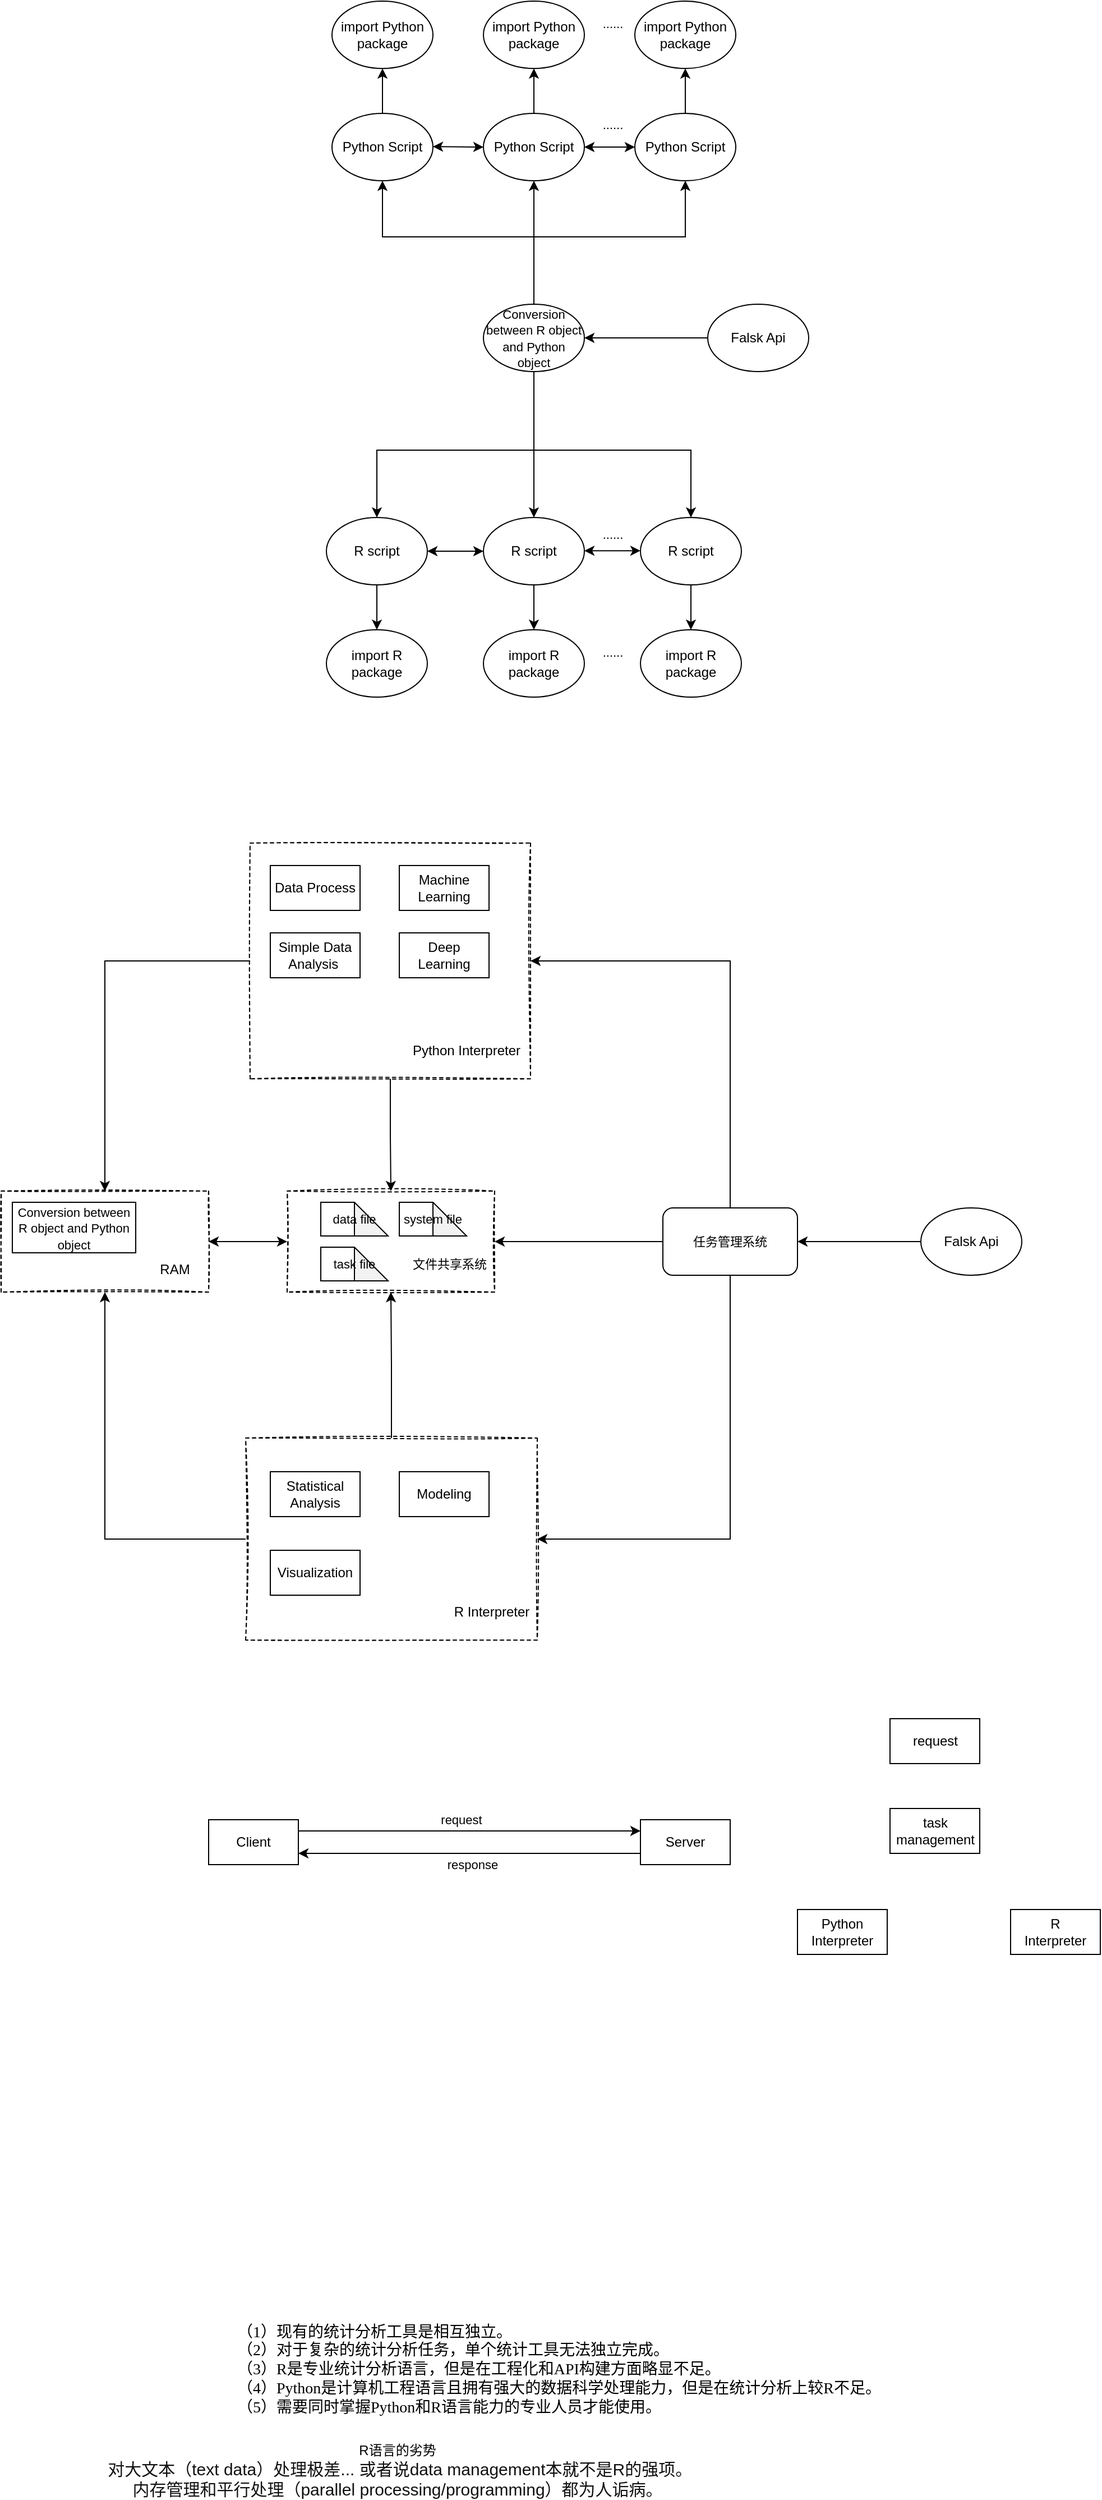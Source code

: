 <mxfile version="15.7.4" type="github">
  <diagram id="9PGFdiEvqBTwJTARn3xB" name="Page-1">
    <mxGraphModel dx="2253" dy="826" grid="1" gridSize="10" guides="1" tooltips="1" connect="1" arrows="1" fold="1" page="1" pageScale="1" pageWidth="827" pageHeight="1169" math="0" shadow="0">
      <root>
        <mxCell id="0" />
        <mxCell id="1" parent="0" />
        <mxCell id="rFfNKYTGEYVvxgkoe_vV-79" style="edgeStyle=orthogonalEdgeStyle;rounded=0;orthogonalLoop=1;jettySize=auto;html=1;entryX=0.5;entryY=0;entryDx=0;entryDy=0;fontSize=11;" parent="1" source="rFfNKYTGEYVvxgkoe_vV-1" target="rFfNKYTGEYVvxgkoe_vV-6" edge="1">
          <mxGeometry relative="1" as="geometry" />
        </mxCell>
        <mxCell id="rFfNKYTGEYVvxgkoe_vV-1" value="R script" style="ellipse;whiteSpace=wrap;html=1;" parent="1" vertex="1">
          <mxGeometry x="100" y="560" width="90" height="60" as="geometry" />
        </mxCell>
        <mxCell id="rFfNKYTGEYVvxgkoe_vV-80" style="edgeStyle=orthogonalEdgeStyle;rounded=0;orthogonalLoop=1;jettySize=auto;html=1;entryX=0.5;entryY=0;entryDx=0;entryDy=0;fontSize=11;" parent="1" source="rFfNKYTGEYVvxgkoe_vV-3" target="rFfNKYTGEYVvxgkoe_vV-8" edge="1">
          <mxGeometry relative="1" as="geometry" />
        </mxCell>
        <mxCell id="rFfNKYTGEYVvxgkoe_vV-3" value="R script" style="ellipse;whiteSpace=wrap;html=1;" parent="1" vertex="1">
          <mxGeometry x="240" y="560" width="90" height="60" as="geometry" />
        </mxCell>
        <mxCell id="rFfNKYTGEYVvxgkoe_vV-81" style="edgeStyle=orthogonalEdgeStyle;rounded=0;orthogonalLoop=1;jettySize=auto;html=1;entryX=0.5;entryY=0;entryDx=0;entryDy=0;fontSize=11;" parent="1" source="rFfNKYTGEYVvxgkoe_vV-4" target="rFfNKYTGEYVvxgkoe_vV-9" edge="1">
          <mxGeometry relative="1" as="geometry" />
        </mxCell>
        <mxCell id="rFfNKYTGEYVvxgkoe_vV-4" value="R script" style="ellipse;whiteSpace=wrap;html=1;" parent="1" vertex="1">
          <mxGeometry x="380" y="560" width="90" height="60" as="geometry" />
        </mxCell>
        <mxCell id="rFfNKYTGEYVvxgkoe_vV-85" style="edgeStyle=orthogonalEdgeStyle;rounded=0;orthogonalLoop=1;jettySize=auto;html=1;fontSize=11;entryX=0.5;entryY=1;entryDx=0;entryDy=0;" parent="1" source="rFfNKYTGEYVvxgkoe_vV-5" target="rFfNKYTGEYVvxgkoe_vV-24" edge="1">
          <mxGeometry relative="1" as="geometry">
            <mxPoint x="150" y="270" as="targetPoint" />
            <Array as="points">
              <mxPoint x="285" y="310" />
              <mxPoint x="150" y="310" />
            </Array>
          </mxGeometry>
        </mxCell>
        <mxCell id="rFfNKYTGEYVvxgkoe_vV-86" style="edgeStyle=orthogonalEdgeStyle;rounded=0;orthogonalLoop=1;jettySize=auto;html=1;entryX=0.5;entryY=1;entryDx=0;entryDy=0;fontSize=11;" parent="1" source="rFfNKYTGEYVvxgkoe_vV-5" target="rFfNKYTGEYVvxgkoe_vV-26" edge="1">
          <mxGeometry relative="1" as="geometry" />
        </mxCell>
        <mxCell id="rFfNKYTGEYVvxgkoe_vV-87" style="edgeStyle=orthogonalEdgeStyle;rounded=0;orthogonalLoop=1;jettySize=auto;html=1;fontSize=11;" parent="1" source="rFfNKYTGEYVvxgkoe_vV-5" target="rFfNKYTGEYVvxgkoe_vV-25" edge="1">
          <mxGeometry relative="1" as="geometry">
            <Array as="points">
              <mxPoint x="285" y="310" />
              <mxPoint x="420" y="310" />
            </Array>
          </mxGeometry>
        </mxCell>
        <mxCell id="rFfNKYTGEYVvxgkoe_vV-88" style="edgeStyle=orthogonalEdgeStyle;rounded=0;orthogonalLoop=1;jettySize=auto;html=1;fontSize=11;" parent="1" source="rFfNKYTGEYVvxgkoe_vV-5" target="rFfNKYTGEYVvxgkoe_vV-1" edge="1">
          <mxGeometry relative="1" as="geometry">
            <Array as="points">
              <mxPoint x="285" y="500" />
              <mxPoint x="145" y="500" />
            </Array>
          </mxGeometry>
        </mxCell>
        <mxCell id="rFfNKYTGEYVvxgkoe_vV-89" style="edgeStyle=orthogonalEdgeStyle;rounded=0;orthogonalLoop=1;jettySize=auto;html=1;entryX=0.5;entryY=0;entryDx=0;entryDy=0;fontSize=11;" parent="1" source="rFfNKYTGEYVvxgkoe_vV-5" target="rFfNKYTGEYVvxgkoe_vV-3" edge="1">
          <mxGeometry relative="1" as="geometry" />
        </mxCell>
        <mxCell id="rFfNKYTGEYVvxgkoe_vV-90" style="edgeStyle=orthogonalEdgeStyle;rounded=0;orthogonalLoop=1;jettySize=auto;html=1;entryX=0.5;entryY=0;entryDx=0;entryDy=0;fontSize=11;" parent="1" source="rFfNKYTGEYVvxgkoe_vV-5" target="rFfNKYTGEYVvxgkoe_vV-4" edge="1">
          <mxGeometry relative="1" as="geometry">
            <Array as="points">
              <mxPoint x="285" y="500" />
              <mxPoint x="425" y="500" />
            </Array>
          </mxGeometry>
        </mxCell>
        <mxCell id="rFfNKYTGEYVvxgkoe_vV-5" value="&lt;font style=&quot;font-size: 11px&quot;&gt;Conversion between R object and Python object&lt;/font&gt;" style="ellipse;whiteSpace=wrap;html=1;" parent="1" vertex="1">
          <mxGeometry x="240" y="370" width="90" height="60" as="geometry" />
        </mxCell>
        <mxCell id="rFfNKYTGEYVvxgkoe_vV-6" value="import R package" style="ellipse;whiteSpace=wrap;html=1;" parent="1" vertex="1">
          <mxGeometry x="100" y="660" width="90" height="60" as="geometry" />
        </mxCell>
        <mxCell id="rFfNKYTGEYVvxgkoe_vV-8" value="import R package" style="ellipse;whiteSpace=wrap;html=1;" parent="1" vertex="1">
          <mxGeometry x="240" y="660" width="90" height="60" as="geometry" />
        </mxCell>
        <mxCell id="rFfNKYTGEYVvxgkoe_vV-9" value="import R package" style="ellipse;whiteSpace=wrap;html=1;" parent="1" vertex="1">
          <mxGeometry x="380" y="660" width="90" height="60" as="geometry" />
        </mxCell>
        <mxCell id="rFfNKYTGEYVvxgkoe_vV-91" style="edgeStyle=orthogonalEdgeStyle;rounded=0;orthogonalLoop=1;jettySize=auto;html=1;entryX=1;entryY=0.5;entryDx=0;entryDy=0;fontSize=11;" parent="1" source="rFfNKYTGEYVvxgkoe_vV-18" target="rFfNKYTGEYVvxgkoe_vV-5" edge="1">
          <mxGeometry relative="1" as="geometry" />
        </mxCell>
        <mxCell id="rFfNKYTGEYVvxgkoe_vV-18" value="Falsk Api" style="ellipse;whiteSpace=wrap;html=1;" parent="1" vertex="1">
          <mxGeometry x="440" y="370" width="90" height="60" as="geometry" />
        </mxCell>
        <mxCell id="rFfNKYTGEYVvxgkoe_vV-82" style="edgeStyle=orthogonalEdgeStyle;rounded=0;orthogonalLoop=1;jettySize=auto;html=1;fontSize=11;" parent="1" source="rFfNKYTGEYVvxgkoe_vV-24" target="rFfNKYTGEYVvxgkoe_vV-75" edge="1">
          <mxGeometry relative="1" as="geometry" />
        </mxCell>
        <mxCell id="rFfNKYTGEYVvxgkoe_vV-24" value="Python Script" style="ellipse;whiteSpace=wrap;html=1;" parent="1" vertex="1">
          <mxGeometry x="105" y="200" width="90" height="60" as="geometry" />
        </mxCell>
        <mxCell id="rFfNKYTGEYVvxgkoe_vV-84" style="edgeStyle=orthogonalEdgeStyle;rounded=0;orthogonalLoop=1;jettySize=auto;html=1;fontSize=11;entryX=0.5;entryY=1;entryDx=0;entryDy=0;" parent="1" source="rFfNKYTGEYVvxgkoe_vV-25" target="rFfNKYTGEYVvxgkoe_vV-77" edge="1">
          <mxGeometry relative="1" as="geometry">
            <mxPoint x="420" y="170" as="targetPoint" />
          </mxGeometry>
        </mxCell>
        <mxCell id="rFfNKYTGEYVvxgkoe_vV-25" value="Python Script" style="ellipse;whiteSpace=wrap;html=1;" parent="1" vertex="1">
          <mxGeometry x="375" y="200" width="90" height="60" as="geometry" />
        </mxCell>
        <mxCell id="rFfNKYTGEYVvxgkoe_vV-83" value="" style="edgeStyle=orthogonalEdgeStyle;rounded=0;orthogonalLoop=1;jettySize=auto;html=1;fontSize=11;" parent="1" source="rFfNKYTGEYVvxgkoe_vV-26" target="rFfNKYTGEYVvxgkoe_vV-76" edge="1">
          <mxGeometry relative="1" as="geometry" />
        </mxCell>
        <mxCell id="rFfNKYTGEYVvxgkoe_vV-26" value="&lt;span&gt;Python Script&lt;/span&gt;" style="ellipse;whiteSpace=wrap;html=1;" parent="1" vertex="1">
          <mxGeometry x="240" y="200" width="90" height="60" as="geometry" />
        </mxCell>
        <mxCell id="rFfNKYTGEYVvxgkoe_vV-31" value="" style="endArrow=classic;startArrow=classic;html=1;rounded=0;fontSize=11;exitX=1;exitY=0.5;exitDx=0;exitDy=0;" parent="1" source="rFfNKYTGEYVvxgkoe_vV-1" target="rFfNKYTGEYVvxgkoe_vV-3" edge="1">
          <mxGeometry width="50" height="50" relative="1" as="geometry">
            <mxPoint x="210" y="730" as="sourcePoint" />
            <mxPoint x="260" y="680" as="targetPoint" />
          </mxGeometry>
        </mxCell>
        <mxCell id="rFfNKYTGEYVvxgkoe_vV-33" value="" style="endArrow=classic;startArrow=classic;html=1;rounded=0;fontSize=11;exitX=1;exitY=0.5;exitDx=0;exitDy=0;" parent="1" edge="1">
          <mxGeometry width="50" height="50" relative="1" as="geometry">
            <mxPoint x="330.0" y="589.58" as="sourcePoint" />
            <mxPoint x="380.0" y="589.58" as="targetPoint" />
          </mxGeometry>
        </mxCell>
        <mxCell id="rFfNKYTGEYVvxgkoe_vV-34" value="" style="endArrow=classic;startArrow=classic;html=1;rounded=0;fontSize=11;exitX=1;exitY=0.5;exitDx=0;exitDy=0;" parent="1" edge="1">
          <mxGeometry width="50" height="50" relative="1" as="geometry">
            <mxPoint x="195.0" y="229.58" as="sourcePoint" />
            <mxPoint x="240" y="230" as="targetPoint" />
          </mxGeometry>
        </mxCell>
        <mxCell id="rFfNKYTGEYVvxgkoe_vV-35" value="" style="endArrow=classic;startArrow=classic;html=1;rounded=0;fontSize=11;exitX=1;exitY=0.5;exitDx=0;exitDy=0;" parent="1" source="rFfNKYTGEYVvxgkoe_vV-26" target="rFfNKYTGEYVvxgkoe_vV-25" edge="1">
          <mxGeometry width="50" height="50" relative="1" as="geometry">
            <mxPoint x="395.0" y="320" as="sourcePoint" />
            <mxPoint x="445.0" y="320" as="targetPoint" />
          </mxGeometry>
        </mxCell>
        <mxCell id="rFfNKYTGEYVvxgkoe_vV-36" value="......" style="text;html=1;align=center;verticalAlign=middle;resizable=0;points=[];autosize=1;strokeColor=none;fillColor=none;fontSize=11;" parent="1" vertex="1">
          <mxGeometry x="335" y="670" width="40" height="20" as="geometry" />
        </mxCell>
        <mxCell id="rFfNKYTGEYVvxgkoe_vV-37" value="......" style="text;html=1;align=center;verticalAlign=middle;resizable=0;points=[];autosize=1;strokeColor=none;fillColor=none;fontSize=11;" parent="1" vertex="1">
          <mxGeometry x="335" y="565" width="40" height="20" as="geometry" />
        </mxCell>
        <mxCell id="rFfNKYTGEYVvxgkoe_vV-38" value="......" style="text;html=1;align=center;verticalAlign=middle;resizable=0;points=[];autosize=1;strokeColor=none;fillColor=none;fontSize=11;" parent="1" vertex="1">
          <mxGeometry x="335" y="200" width="40" height="20" as="geometry" />
        </mxCell>
        <mxCell id="rFfNKYTGEYVvxgkoe_vV-56" style="edgeStyle=orthogonalEdgeStyle;rounded=0;orthogonalLoop=1;jettySize=auto;html=1;fontSize=11;entryX=1;entryY=0.5;entryDx=0;entryDy=0;exitX=0.5;exitY=0;exitDx=0;exitDy=0;" parent="1" source="rFfNKYTGEYVvxgkoe_vV-43" target="rFfNKYTGEYVvxgkoe_vV-57" edge="1">
          <mxGeometry relative="1" as="geometry">
            <mxPoint x="240" y="1080" as="targetPoint" />
            <Array as="points">
              <mxPoint x="460" y="955" />
            </Array>
          </mxGeometry>
        </mxCell>
        <mxCell id="rFfNKYTGEYVvxgkoe_vV-59" style="edgeStyle=orthogonalEdgeStyle;rounded=0;orthogonalLoop=1;jettySize=auto;html=1;entryX=1;entryY=0.5;entryDx=0;entryDy=0;fontSize=11;exitX=0.5;exitY=1;exitDx=0;exitDy=0;" parent="1" source="rFfNKYTGEYVvxgkoe_vV-43" target="rFfNKYTGEYVvxgkoe_vV-58" edge="1">
          <mxGeometry relative="1" as="geometry" />
        </mxCell>
        <mxCell id="rFfNKYTGEYVvxgkoe_vV-74" style="edgeStyle=orthogonalEdgeStyle;rounded=0;orthogonalLoop=1;jettySize=auto;html=1;fontSize=11;" parent="1" source="rFfNKYTGEYVvxgkoe_vV-43" target="rFfNKYTGEYVvxgkoe_vV-68" edge="1">
          <mxGeometry relative="1" as="geometry" />
        </mxCell>
        <mxCell id="rFfNKYTGEYVvxgkoe_vV-43" value="任务管理系统" style="rounded=1;whiteSpace=wrap;html=1;fontSize=11;" parent="1" vertex="1">
          <mxGeometry x="400" y="1175" width="120" height="60" as="geometry" />
        </mxCell>
        <mxCell id="rFfNKYTGEYVvxgkoe_vV-72" style="edgeStyle=orthogonalEdgeStyle;rounded=0;orthogonalLoop=1;jettySize=auto;html=1;exitX=0.5;exitY=1;exitDx=0;exitDy=0;fontSize=11;" parent="1" source="rFfNKYTGEYVvxgkoe_vV-57" target="rFfNKYTGEYVvxgkoe_vV-68" edge="1">
          <mxGeometry relative="1" as="geometry" />
        </mxCell>
        <mxCell id="ePix46XbY76KZNDnH9en-8" style="edgeStyle=orthogonalEdgeStyle;rounded=0;orthogonalLoop=1;jettySize=auto;html=1;" edge="1" parent="1" source="rFfNKYTGEYVvxgkoe_vV-57" target="ePix46XbY76KZNDnH9en-5">
          <mxGeometry relative="1" as="geometry" />
        </mxCell>
        <mxCell id="rFfNKYTGEYVvxgkoe_vV-57" value="" style="rounded=0;whiteSpace=wrap;html=1;fontSize=11;dashed=1;fillColor=none;glass=0;shadow=0;sketch=1;" parent="1" vertex="1">
          <mxGeometry x="32" y="850" width="250" height="210" as="geometry" />
        </mxCell>
        <mxCell id="rFfNKYTGEYVvxgkoe_vV-73" style="edgeStyle=orthogonalEdgeStyle;rounded=0;orthogonalLoop=1;jettySize=auto;html=1;exitX=0.5;exitY=0;exitDx=0;exitDy=0;entryX=0.5;entryY=1;entryDx=0;entryDy=0;fontSize=11;" parent="1" source="rFfNKYTGEYVvxgkoe_vV-58" target="rFfNKYTGEYVvxgkoe_vV-68" edge="1">
          <mxGeometry relative="1" as="geometry" />
        </mxCell>
        <mxCell id="ePix46XbY76KZNDnH9en-9" style="edgeStyle=orthogonalEdgeStyle;rounded=0;orthogonalLoop=1;jettySize=auto;html=1;entryX=0.5;entryY=1;entryDx=0;entryDy=0;" edge="1" parent="1" source="rFfNKYTGEYVvxgkoe_vV-58" target="ePix46XbY76KZNDnH9en-5">
          <mxGeometry relative="1" as="geometry" />
        </mxCell>
        <mxCell id="rFfNKYTGEYVvxgkoe_vV-58" value="" style="rounded=0;whiteSpace=wrap;html=1;fontSize=11;dashed=1;fillColor=none;glass=0;shadow=0;sketch=1;" parent="1" vertex="1">
          <mxGeometry x="28" y="1380" width="260" height="180" as="geometry" />
        </mxCell>
        <mxCell id="rFfNKYTGEYVvxgkoe_vV-65" value="data file" style="shape=note;whiteSpace=wrap;html=1;backgroundOutline=1;darkOpacity=0.05;rounded=0;shadow=0;glass=0;sketch=0;fontSize=11;strokeWidth=1;fillColor=#FFFFFF;" parent="1" vertex="1">
          <mxGeometry x="95" y="1170" width="60" height="30" as="geometry" />
        </mxCell>
        <mxCell id="rFfNKYTGEYVvxgkoe_vV-66" value="task file" style="shape=note;whiteSpace=wrap;html=1;backgroundOutline=1;darkOpacity=0.05;rounded=0;shadow=0;glass=0;sketch=0;fontSize=11;strokeWidth=1;fillColor=#FFFFFF;" parent="1" vertex="1">
          <mxGeometry x="95" y="1210" width="60" height="30" as="geometry" />
        </mxCell>
        <mxCell id="rFfNKYTGEYVvxgkoe_vV-67" value="system file" style="shape=note;whiteSpace=wrap;html=1;backgroundOutline=1;darkOpacity=0.05;rounded=0;shadow=0;glass=0;sketch=0;fontSize=11;strokeWidth=1;fillColor=#FFFFFF;" parent="1" vertex="1">
          <mxGeometry x="165" y="1170" width="60" height="30" as="geometry" />
        </mxCell>
        <mxCell id="rFfNKYTGEYVvxgkoe_vV-68" value="" style="rounded=0;whiteSpace=wrap;html=1;fontSize=11;dashed=1;fillColor=none;glass=0;shadow=0;sketch=1;" parent="1" vertex="1">
          <mxGeometry x="65" y="1160" width="185" height="90" as="geometry" />
        </mxCell>
        <mxCell id="rFfNKYTGEYVvxgkoe_vV-69" value="&lt;span&gt;文件共享系统&lt;/span&gt;" style="text;html=1;strokeColor=none;fillColor=none;align=center;verticalAlign=middle;whiteSpace=wrap;rounded=0;shadow=0;glass=0;sketch=0;fontSize=11;" parent="1" vertex="1">
          <mxGeometry x="175" y="1210" width="70" height="30" as="geometry" />
        </mxCell>
        <mxCell id="rFfNKYTGEYVvxgkoe_vV-75" value="import Python package" style="ellipse;whiteSpace=wrap;html=1;" parent="1" vertex="1">
          <mxGeometry x="105" y="100" width="90" height="60" as="geometry" />
        </mxCell>
        <mxCell id="rFfNKYTGEYVvxgkoe_vV-76" value="import Python package" style="ellipse;whiteSpace=wrap;html=1;" parent="1" vertex="1">
          <mxGeometry x="240" y="100" width="90" height="60" as="geometry" />
        </mxCell>
        <mxCell id="rFfNKYTGEYVvxgkoe_vV-77" value="import Python package" style="ellipse;whiteSpace=wrap;html=1;" parent="1" vertex="1">
          <mxGeometry x="375" y="100" width="90" height="60" as="geometry" />
        </mxCell>
        <mxCell id="rFfNKYTGEYVvxgkoe_vV-78" value="......" style="text;html=1;align=center;verticalAlign=middle;resizable=0;points=[];autosize=1;strokeColor=none;fillColor=none;fontSize=11;" parent="1" vertex="1">
          <mxGeometry x="335" y="110" width="40" height="20" as="geometry" />
        </mxCell>
        <mxCell id="ePix46XbY76KZNDnH9en-1" value="&lt;p class=&quot;Body&quot; style=&quot;margin: 0cm ; text-align: justify ; font-size: 10.5pt ; font-family: &amp;#34;times new roman&amp;#34; , serif ; border: none ; text-indent: 21pt&quot;&gt;&lt;span&gt;（&lt;span lang=&quot;EN-US&quot;&gt;1&lt;/span&gt;）现有的统计分析工具是相互独立。&lt;span lang=&quot;EN-US&quot;&gt;&lt;/span&gt;&lt;/span&gt;&lt;/p&gt;&lt;p class=&quot;Body&quot; style=&quot;margin: 0cm ; text-align: justify ; font-size: 10.5pt ; font-family: &amp;#34;times new roman&amp;#34; , serif ; border: none ; text-indent: 21pt&quot;&gt;&lt;span&gt;（&lt;span lang=&quot;EN-US&quot;&gt;2&lt;/span&gt;）对于复杂的统计分析任务，单个统计工具无法独立完成。&lt;span lang=&quot;EN-US&quot;&gt;&lt;/span&gt;&lt;/span&gt;&lt;/p&gt;&lt;p class=&quot;Body&quot; style=&quot;margin: 0cm ; text-align: justify ; font-size: 10.5pt ; font-family: &amp;#34;times new roman&amp;#34; , serif ; border: none ; text-indent: 21pt&quot;&gt;&lt;span&gt;（&lt;span lang=&quot;EN-US&quot;&gt;3&lt;/span&gt;）&lt;span lang=&quot;EN-US&quot;&gt;R&lt;/span&gt;是专业统计分析语言，但是在工程化和&lt;span lang=&quot;EN-US&quot;&gt;API&lt;/span&gt;构建方面略显不足。&lt;span lang=&quot;EN-US&quot;&gt;&lt;/span&gt;&lt;/span&gt;&lt;/p&gt;&lt;p class=&quot;Body&quot; style=&quot;margin: 0cm ; text-align: justify ; font-size: 10.5pt ; font-family: &amp;#34;times new roman&amp;#34; , serif ; border: none ; text-indent: 21pt&quot;&gt;&lt;span&gt;（&lt;span lang=&quot;EN-US&quot;&gt;4&lt;/span&gt;）&lt;span lang=&quot;EN-US&quot;&gt;Python&lt;/span&gt;是计算机工程语言且拥有强大的数据科学处理能力，但是在统计分析上较&lt;span lang=&quot;EN-US&quot;&gt;R&lt;/span&gt;不足。&lt;span lang=&quot;EN-US&quot;&gt;&lt;/span&gt;&lt;/span&gt;&lt;/p&gt;&lt;p class=&quot;Body&quot; style=&quot;margin: 0cm ; text-align: justify ; font-size: 10.5pt ; font-family: &amp;#34;times new roman&amp;#34; , serif ; border: none ; text-indent: 21pt&quot;&gt;&lt;span&gt;（&lt;span lang=&quot;EN-US&quot;&gt;5&lt;/span&gt;）需要同时掌握&lt;span lang=&quot;EN-US&quot;&gt;Python&lt;/span&gt;和&lt;span lang=&quot;EN-US&quot;&gt;R&lt;/span&gt;语言能力的专业人员才能使用。&lt;span lang=&quot;EN-US&quot;&gt;&lt;/span&gt;&lt;/span&gt;&lt;/p&gt;" style="text;html=1;align=center;verticalAlign=middle;resizable=0;points=[];autosize=1;strokeColor=none;fillColor=none;" vertex="1" parent="1">
          <mxGeometry x="-17.5" y="2170" width="620" height="80" as="geometry" />
        </mxCell>
        <mxCell id="ePix46XbY76KZNDnH9en-2" value="R语言的劣势&lt;br&gt;&lt;span style=&quot;color: rgb(18 , 18 , 18) ; font-family: , &amp;#34;system-ui&amp;#34; , &amp;#34;helvetica neue&amp;#34; , &amp;#34;pingfang sc&amp;#34; , &amp;#34;microsoft yahei&amp;#34; , &amp;#34;source han sans sc&amp;#34; , &amp;#34;noto sans cjk sc&amp;#34; , &amp;#34;wenquanyi micro hei&amp;#34; , sans-serif ; font-size: 15px ; background-color: rgb(255 , 255 , 255)&quot;&gt;&amp;nbsp;对大文本（text data）处理极差... 或者说data management本就不是R的强项。&lt;br&gt;&lt;/span&gt;&lt;span style=&quot;color: rgb(18 , 18 , 18) ; font-family: , &amp;#34;system-ui&amp;#34; , &amp;#34;helvetica neue&amp;#34; , &amp;#34;pingfang sc&amp;#34; , &amp;#34;microsoft yahei&amp;#34; , &amp;#34;source han sans sc&amp;#34; , &amp;#34;noto sans cjk sc&amp;#34; , &amp;#34;wenquanyi micro hei&amp;#34; , sans-serif ; font-size: 15px ; background-color: rgb(255 , 255 , 255)&quot;&gt;内存管理和平行处理（parallel processing/programming）都为人诟病。&lt;/span&gt;&lt;span style=&quot;color: rgb(18 , 18 , 18) ; font-family: , &amp;#34;system-ui&amp;#34; , &amp;#34;helvetica neue&amp;#34; , &amp;#34;pingfang sc&amp;#34; , &amp;#34;microsoft yahei&amp;#34; , &amp;#34;source han sans sc&amp;#34; , &amp;#34;noto sans cjk sc&amp;#34; , &amp;#34;wenquanyi micro hei&amp;#34; , sans-serif ; font-size: 15px ; background-color: rgb(255 , 255 , 255)&quot;&gt;&lt;br&gt;&lt;/span&gt;" style="text;html=1;align=center;verticalAlign=middle;resizable=0;points=[];autosize=1;strokeColor=none;fillColor=none;" vertex="1" parent="1">
          <mxGeometry x="-107.5" y="2275" width="540" height="50" as="geometry" />
        </mxCell>
        <mxCell id="ePix46XbY76KZNDnH9en-11" style="edgeStyle=orthogonalEdgeStyle;rounded=0;orthogonalLoop=1;jettySize=auto;html=1;" edge="1" parent="1" source="ePix46XbY76KZNDnH9en-4" target="rFfNKYTGEYVvxgkoe_vV-43">
          <mxGeometry relative="1" as="geometry" />
        </mxCell>
        <mxCell id="ePix46XbY76KZNDnH9en-4" value="Falsk Api" style="ellipse;whiteSpace=wrap;html=1;" vertex="1" parent="1">
          <mxGeometry x="630" y="1175" width="90" height="60" as="geometry" />
        </mxCell>
        <mxCell id="ePix46XbY76KZNDnH9en-5" value="" style="rounded=0;whiteSpace=wrap;html=1;fontSize=11;dashed=1;fillColor=none;glass=0;shadow=0;sketch=1;" vertex="1" parent="1">
          <mxGeometry x="-190" y="1160" width="185" height="90" as="geometry" />
        </mxCell>
        <mxCell id="ePix46XbY76KZNDnH9en-7" value="&lt;span style=&quot;font-size: 11px&quot;&gt;Conversion between R object and Python object&lt;/span&gt;" style="rounded=0;whiteSpace=wrap;html=1;" vertex="1" parent="1">
          <mxGeometry x="-180" y="1170" width="110" height="45" as="geometry" />
        </mxCell>
        <mxCell id="ePix46XbY76KZNDnH9en-10" value="" style="endArrow=classic;startArrow=classic;html=1;rounded=0;exitX=1;exitY=0.5;exitDx=0;exitDy=0;" edge="1" parent="1" source="ePix46XbY76KZNDnH9en-5" target="rFfNKYTGEYVvxgkoe_vV-68">
          <mxGeometry width="50" height="50" relative="1" as="geometry">
            <mxPoint x="430" y="1360" as="sourcePoint" />
            <mxPoint x="480" y="1310" as="targetPoint" />
          </mxGeometry>
        </mxCell>
        <mxCell id="ePix46XbY76KZNDnH9en-12" value="RAM" style="text;html=1;strokeColor=none;fillColor=none;align=center;verticalAlign=middle;whiteSpace=wrap;rounded=0;" vertex="1" parent="1">
          <mxGeometry x="-65" y="1215" width="60" height="30" as="geometry" />
        </mxCell>
        <mxCell id="ePix46XbY76KZNDnH9en-13" value="Data Process" style="rounded=0;whiteSpace=wrap;html=1;" vertex="1" parent="1">
          <mxGeometry x="50" y="870" width="80" height="40" as="geometry" />
        </mxCell>
        <mxCell id="ePix46XbY76KZNDnH9en-14" value="Statistical Analysis" style="rounded=0;whiteSpace=wrap;html=1;" vertex="1" parent="1">
          <mxGeometry x="50" y="1410" width="80" height="40" as="geometry" />
        </mxCell>
        <mxCell id="ePix46XbY76KZNDnH9en-15" value="Python&amp;nbsp;Interpreter" style="text;html=1;strokeColor=none;fillColor=none;align=center;verticalAlign=middle;whiteSpace=wrap;rounded=0;" vertex="1" parent="1">
          <mxGeometry x="195" y="1020" width="60" height="30" as="geometry" />
        </mxCell>
        <mxCell id="ePix46XbY76KZNDnH9en-17" value="R Interpreter" style="text;html=1;strokeColor=none;fillColor=none;align=center;verticalAlign=middle;whiteSpace=wrap;rounded=0;" vertex="1" parent="1">
          <mxGeometry x="210" y="1520" width="75" height="30" as="geometry" />
        </mxCell>
        <mxCell id="ePix46XbY76KZNDnH9en-18" value="Visualization" style="rounded=0;whiteSpace=wrap;html=1;" vertex="1" parent="1">
          <mxGeometry x="50" y="1480" width="80" height="40" as="geometry" />
        </mxCell>
        <mxCell id="ePix46XbY76KZNDnH9en-19" value="Simple Data Analysis&amp;nbsp;" style="rounded=0;whiteSpace=wrap;html=1;" vertex="1" parent="1">
          <mxGeometry x="50" y="930" width="80" height="40" as="geometry" />
        </mxCell>
        <mxCell id="ePix46XbY76KZNDnH9en-20" value="Machine Learning" style="rounded=0;whiteSpace=wrap;html=1;" vertex="1" parent="1">
          <mxGeometry x="165" y="870" width="80" height="40" as="geometry" />
        </mxCell>
        <mxCell id="ePix46XbY76KZNDnH9en-21" value="Deep&lt;br&gt;Learning" style="rounded=0;whiteSpace=wrap;html=1;" vertex="1" parent="1">
          <mxGeometry x="165" y="930" width="80" height="40" as="geometry" />
        </mxCell>
        <mxCell id="ePix46XbY76KZNDnH9en-22" value="Modeling" style="rounded=0;whiteSpace=wrap;html=1;" vertex="1" parent="1">
          <mxGeometry x="165" y="1410" width="80" height="40" as="geometry" />
        </mxCell>
        <mxCell id="ePix46XbY76KZNDnH9en-25" style="edgeStyle=orthogonalEdgeStyle;rounded=0;orthogonalLoop=1;jettySize=auto;html=1;" edge="1" parent="1" source="ePix46XbY76KZNDnH9en-23">
          <mxGeometry relative="1" as="geometry">
            <mxPoint x="380" y="1730" as="targetPoint" />
            <Array as="points">
              <mxPoint x="374" y="1730" />
            </Array>
          </mxGeometry>
        </mxCell>
        <mxCell id="ePix46XbY76KZNDnH9en-26" value="request" style="edgeLabel;html=1;align=center;verticalAlign=middle;resizable=0;points=[];" vertex="1" connectable="0" parent="ePix46XbY76KZNDnH9en-25">
          <mxGeometry x="-0.151" y="4" relative="1" as="geometry">
            <mxPoint x="15" y="-6" as="offset" />
          </mxGeometry>
        </mxCell>
        <mxCell id="ePix46XbY76KZNDnH9en-23" value="Client" style="rounded=0;whiteSpace=wrap;html=1;" vertex="1" parent="1">
          <mxGeometry x="-5" y="1720" width="80" height="40" as="geometry" />
        </mxCell>
        <mxCell id="ePix46XbY76KZNDnH9en-27" style="edgeStyle=orthogonalEdgeStyle;rounded=0;orthogonalLoop=1;jettySize=auto;html=1;entryX=1;entryY=0.75;entryDx=0;entryDy=0;" edge="1" parent="1" source="ePix46XbY76KZNDnH9en-24" target="ePix46XbY76KZNDnH9en-23">
          <mxGeometry relative="1" as="geometry">
            <Array as="points">
              <mxPoint x="310" y="1750" />
              <mxPoint x="310" y="1750" />
            </Array>
          </mxGeometry>
        </mxCell>
        <mxCell id="ePix46XbY76KZNDnH9en-24" value="Server" style="rounded=0;whiteSpace=wrap;html=1;" vertex="1" parent="1">
          <mxGeometry x="380" y="1720" width="80" height="40" as="geometry" />
        </mxCell>
        <mxCell id="ePix46XbY76KZNDnH9en-30" value="response" style="edgeLabel;html=1;align=center;verticalAlign=middle;resizable=0;points=[];" vertex="1" connectable="0" parent="1">
          <mxGeometry x="230" y="1760" as="geometry" />
        </mxCell>
        <mxCell id="ePix46XbY76KZNDnH9en-31" value="request" style="rounded=0;whiteSpace=wrap;html=1;" vertex="1" parent="1">
          <mxGeometry x="602.5" y="1630" width="80" height="40" as="geometry" />
        </mxCell>
        <mxCell id="ePix46XbY76KZNDnH9en-32" value="task management" style="rounded=0;whiteSpace=wrap;html=1;" vertex="1" parent="1">
          <mxGeometry x="602.5" y="1710" width="80" height="40" as="geometry" />
        </mxCell>
        <mxCell id="ePix46XbY76KZNDnH9en-33" value="Python&lt;br&gt;Interpreter" style="rounded=0;whiteSpace=wrap;html=1;" vertex="1" parent="1">
          <mxGeometry x="520" y="1800" width="80" height="40" as="geometry" />
        </mxCell>
        <mxCell id="ePix46XbY76KZNDnH9en-34" value="R&lt;br&gt;Interpreter" style="rounded=0;whiteSpace=wrap;html=1;" vertex="1" parent="1">
          <mxGeometry x="710" y="1800" width="80" height="40" as="geometry" />
        </mxCell>
      </root>
    </mxGraphModel>
  </diagram>
</mxfile>
